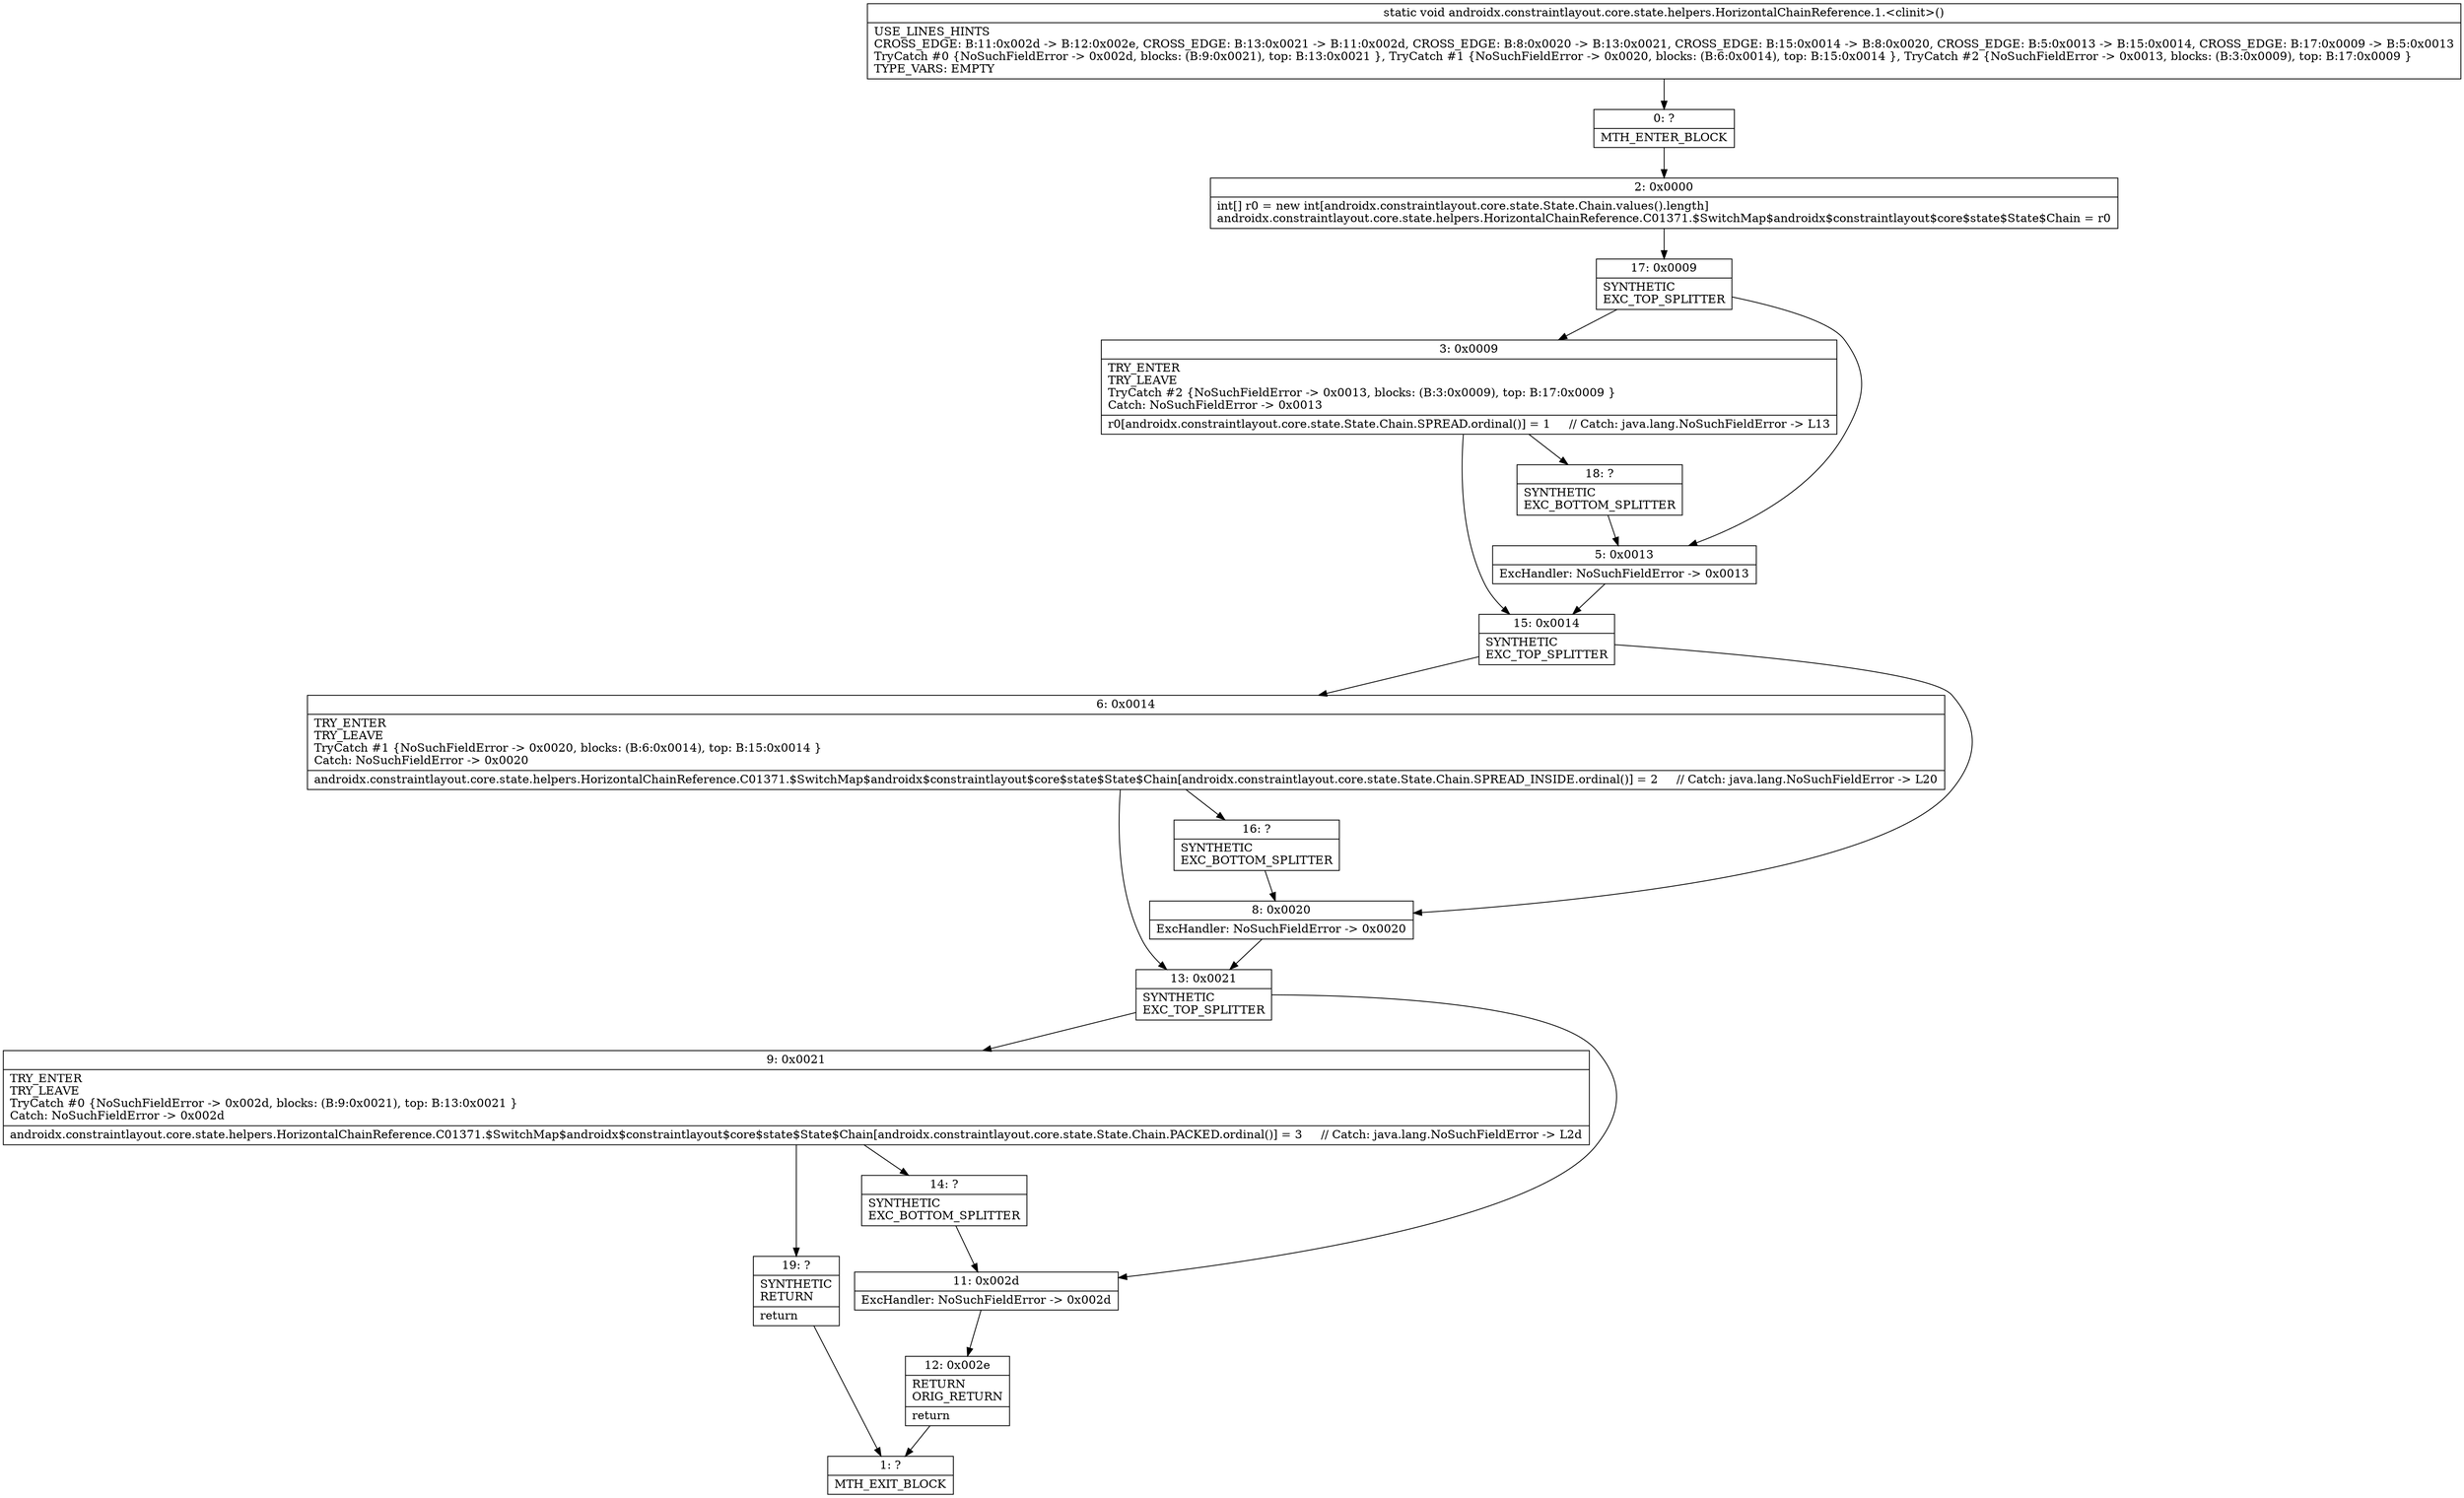 digraph "CFG forandroidx.constraintlayout.core.state.helpers.HorizontalChainReference.1.\<clinit\>()V" {
Node_0 [shape=record,label="{0\:\ ?|MTH_ENTER_BLOCK\l}"];
Node_2 [shape=record,label="{2\:\ 0x0000|int[] r0 = new int[androidx.constraintlayout.core.state.State.Chain.values().length]\landroidx.constraintlayout.core.state.helpers.HorizontalChainReference.C01371.$SwitchMap$androidx$constraintlayout$core$state$State$Chain = r0\l}"];
Node_17 [shape=record,label="{17\:\ 0x0009|SYNTHETIC\lEXC_TOP_SPLITTER\l}"];
Node_3 [shape=record,label="{3\:\ 0x0009|TRY_ENTER\lTRY_LEAVE\lTryCatch #2 \{NoSuchFieldError \-\> 0x0013, blocks: (B:3:0x0009), top: B:17:0x0009 \}\lCatch: NoSuchFieldError \-\> 0x0013\l|r0[androidx.constraintlayout.core.state.State.Chain.SPREAD.ordinal()] = 1     \/\/ Catch: java.lang.NoSuchFieldError \-\> L13\l}"];
Node_15 [shape=record,label="{15\:\ 0x0014|SYNTHETIC\lEXC_TOP_SPLITTER\l}"];
Node_6 [shape=record,label="{6\:\ 0x0014|TRY_ENTER\lTRY_LEAVE\lTryCatch #1 \{NoSuchFieldError \-\> 0x0020, blocks: (B:6:0x0014), top: B:15:0x0014 \}\lCatch: NoSuchFieldError \-\> 0x0020\l|androidx.constraintlayout.core.state.helpers.HorizontalChainReference.C01371.$SwitchMap$androidx$constraintlayout$core$state$State$Chain[androidx.constraintlayout.core.state.State.Chain.SPREAD_INSIDE.ordinal()] = 2     \/\/ Catch: java.lang.NoSuchFieldError \-\> L20\l}"];
Node_13 [shape=record,label="{13\:\ 0x0021|SYNTHETIC\lEXC_TOP_SPLITTER\l}"];
Node_9 [shape=record,label="{9\:\ 0x0021|TRY_ENTER\lTRY_LEAVE\lTryCatch #0 \{NoSuchFieldError \-\> 0x002d, blocks: (B:9:0x0021), top: B:13:0x0021 \}\lCatch: NoSuchFieldError \-\> 0x002d\l|androidx.constraintlayout.core.state.helpers.HorizontalChainReference.C01371.$SwitchMap$androidx$constraintlayout$core$state$State$Chain[androidx.constraintlayout.core.state.State.Chain.PACKED.ordinal()] = 3     \/\/ Catch: java.lang.NoSuchFieldError \-\> L2d\l}"];
Node_14 [shape=record,label="{14\:\ ?|SYNTHETIC\lEXC_BOTTOM_SPLITTER\l}"];
Node_19 [shape=record,label="{19\:\ ?|SYNTHETIC\lRETURN\l|return\l}"];
Node_1 [shape=record,label="{1\:\ ?|MTH_EXIT_BLOCK\l}"];
Node_11 [shape=record,label="{11\:\ 0x002d|ExcHandler: NoSuchFieldError \-\> 0x002d\l}"];
Node_12 [shape=record,label="{12\:\ 0x002e|RETURN\lORIG_RETURN\l|return\l}"];
Node_16 [shape=record,label="{16\:\ ?|SYNTHETIC\lEXC_BOTTOM_SPLITTER\l}"];
Node_8 [shape=record,label="{8\:\ 0x0020|ExcHandler: NoSuchFieldError \-\> 0x0020\l}"];
Node_18 [shape=record,label="{18\:\ ?|SYNTHETIC\lEXC_BOTTOM_SPLITTER\l}"];
Node_5 [shape=record,label="{5\:\ 0x0013|ExcHandler: NoSuchFieldError \-\> 0x0013\l}"];
MethodNode[shape=record,label="{static void androidx.constraintlayout.core.state.helpers.HorizontalChainReference.1.\<clinit\>()  | USE_LINES_HINTS\lCROSS_EDGE: B:11:0x002d \-\> B:12:0x002e, CROSS_EDGE: B:13:0x0021 \-\> B:11:0x002d, CROSS_EDGE: B:8:0x0020 \-\> B:13:0x0021, CROSS_EDGE: B:15:0x0014 \-\> B:8:0x0020, CROSS_EDGE: B:5:0x0013 \-\> B:15:0x0014, CROSS_EDGE: B:17:0x0009 \-\> B:5:0x0013\lTryCatch #0 \{NoSuchFieldError \-\> 0x002d, blocks: (B:9:0x0021), top: B:13:0x0021 \}, TryCatch #1 \{NoSuchFieldError \-\> 0x0020, blocks: (B:6:0x0014), top: B:15:0x0014 \}, TryCatch #2 \{NoSuchFieldError \-\> 0x0013, blocks: (B:3:0x0009), top: B:17:0x0009 \}\lTYPE_VARS: EMPTY\l}"];
MethodNode -> Node_0;Node_0 -> Node_2;
Node_2 -> Node_17;
Node_17 -> Node_3;
Node_17 -> Node_5;
Node_3 -> Node_15;
Node_3 -> Node_18;
Node_15 -> Node_6;
Node_15 -> Node_8;
Node_6 -> Node_13;
Node_6 -> Node_16;
Node_13 -> Node_9;
Node_13 -> Node_11;
Node_9 -> Node_14;
Node_9 -> Node_19;
Node_14 -> Node_11;
Node_19 -> Node_1;
Node_11 -> Node_12;
Node_12 -> Node_1;
Node_16 -> Node_8;
Node_8 -> Node_13;
Node_18 -> Node_5;
Node_5 -> Node_15;
}

